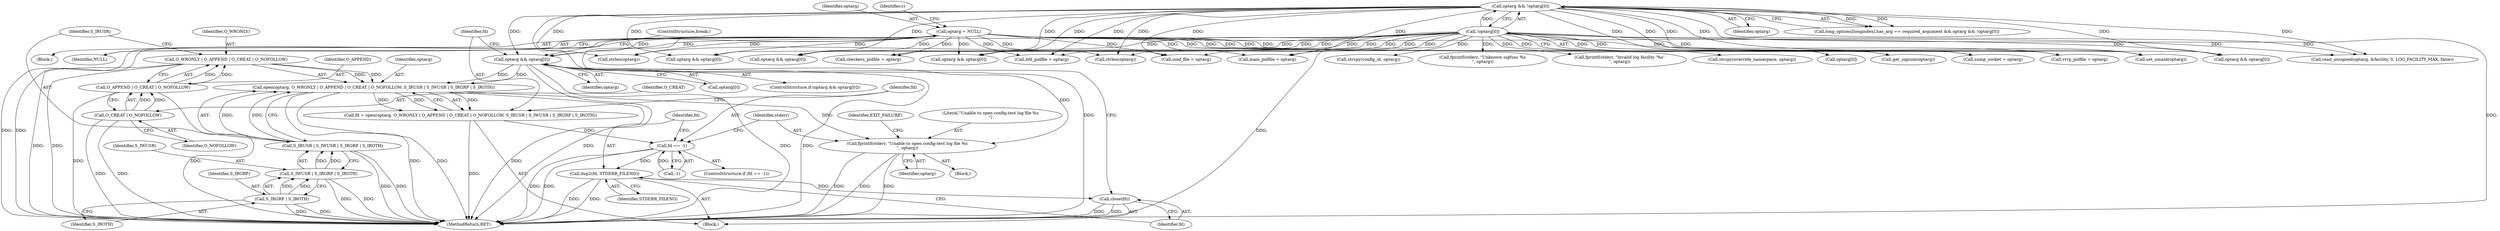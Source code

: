 digraph "0_keepalived_04f2d32871bb3b11d7dc024039952f2fe2750306@API" {
"1000419" [label="(Call,open(optarg, O_WRONLY | O_APPEND | O_CREAT | O_NOFOLLOW, S_IRUSR | S_IWUSR | S_IRGRP | S_IROTH))"];
"1000410" [label="(Call,optarg && optarg[0])"];
"1000180" [label="(Call,optarg && !optarg[0])"];
"1000182" [label="(Call,!optarg[0])"];
"1000190" [label="(Call,optarg = NULL)"];
"1000421" [label="(Call,O_WRONLY | O_APPEND | O_CREAT | O_NOFOLLOW)"];
"1000423" [label="(Call,O_APPEND | O_CREAT | O_NOFOLLOW)"];
"1000425" [label="(Call,O_CREAT | O_NOFOLLOW)"];
"1000428" [label="(Call,S_IRUSR | S_IWUSR | S_IRGRP | S_IROTH)"];
"1000430" [label="(Call,S_IWUSR | S_IRGRP | S_IROTH)"];
"1000432" [label="(Call,S_IRGRP | S_IROTH)"];
"1000417" [label="(Call,fd = open(optarg, O_WRONLY | O_APPEND | O_CREAT | O_NOFOLLOW, S_IRUSR | S_IWUSR | S_IRGRP | S_IROTH))"];
"1000436" [label="(Call,fd == -1)"];
"1000447" [label="(Call,dup2(fd, STDERR_FILENO))"];
"1000450" [label="(Call,close(fd))"];
"1000441" [label="(Call,fprintf(stderr, \"Unable to open config-test log file %s\n\", optarg))"];
"1000448" [label="(Identifier,fd)"];
"1000653" [label="(Call,optarg && optarg[0])"];
"1000422" [label="(Identifier,O_WRONLY)"];
"1000180" [label="(Call,optarg && !optarg[0])"];
"1000194" [label="(Identifier,c)"];
"1000438" [label="(Call,-1)"];
"1000420" [label="(Identifier,optarg)"];
"1000520" [label="(Call,optarg && optarg[0])"];
"1000417" [label="(Call,fd = open(optarg, O_WRONLY | O_APPEND | O_CREAT | O_NOFOLLOW, S_IRUSR | S_IWUSR | S_IRGRP | S_IROTH))"];
"1000411" [label="(Identifier,optarg)"];
"1000181" [label="(Identifier,optarg)"];
"1000444" [label="(Identifier,optarg)"];
"1000427" [label="(Identifier,O_NOFOLLOW)"];
"1000434" [label="(Identifier,S_IROTH)"];
"1000354" [label="(Call,optarg && optarg[0])"];
"1000561" [label="(Call,strcpy(config_id, optarg))"];
"1000447" [label="(Call,dup2(fd, STDERR_FILENO))"];
"1000450" [label="(Call,close(fd))"];
"1000191" [label="(Identifier,optarg)"];
"1000426" [label="(Identifier,O_CREAT)"];
"1000436" [label="(Call,fd == -1)"];
"1000421" [label="(Call,O_WRONLY | O_APPEND | O_CREAT | O_NOFOLLOW)"];
"1000544" [label="(Call,strlen(optarg))"];
"1000419" [label="(Call,open(optarg, O_WRONLY | O_APPEND | O_CREAT | O_NOFOLLOW, S_IRUSR | S_IWUSR | S_IRGRP | S_IROTH))"];
"1000576" [label="(Call,fprintf(stderr, \"Unknown sigfunc %s\n\", optarg))"];
"1000412" [label="(Call,optarg[0])"];
"1000449" [label="(Identifier,STDERR_FILENO)"];
"1000485" [label="(Call,checkers_pidfile = optarg)"];
"1000433" [label="(Identifier,S_IRGRP)"];
"1000441" [label="(Call,fprintf(stderr, \"Unable to open config-test log file %s\n\", optarg))"];
"1000435" [label="(ControlStructure,if (fd == -1))"];
"1000501" [label="(Call,bfd_pidfile = optarg)"];
"1000186" [label="(Block,)"];
"1000192" [label="(Identifier,NULL)"];
"1000747" [label="(MethodReturn,RET)"];
"1000558" [label="(Call,strlen(optarg))"];
"1000454" [label="(Call,conf_file = optarg)"];
"1000432" [label="(Call,S_IRGRP | S_IROTH)"];
"1000568" [label="(Call,get_signum(optarg))"];
"1000423" [label="(Call,O_APPEND | O_CREAT | O_NOFOLLOW)"];
"1000451" [label="(Identifier,fd)"];
"1000190" [label="(Call,optarg = NULL)"];
"1000511" [label="(Call,snmp_socket = optarg)"];
"1000409" [label="(ControlStructure,if (optarg && optarg[0]))"];
"1000496" [label="(Call,vrrp_pidfile = optarg)"];
"1000452" [label="(ControlStructure,break;)"];
"1000418" [label="(Identifier,fd)"];
"1000429" [label="(Identifier,S_IRUSR)"];
"1000182" [label="(Call,!optarg[0])"];
"1000172" [label="(Call,long_options[longindex].has_arg == required_argument && optarg && !optarg[0])"];
"1000442" [label="(Identifier,stderr)"];
"1000437" [label="(Identifier,fd)"];
"1000384" [label="(Call,set_umask(optarg))"];
"1000424" [label="(Identifier,O_APPEND)"];
"1000415" [label="(Block,)"];
"1000440" [label="(Block,)"];
"1000335" [label="(Call,fprintf(stderr, \"Invalid log facility '%s'\n\", optarg))"];
"1000428" [label="(Call,S_IRUSR | S_IWUSR | S_IRGRP | S_IROTH)"];
"1000431" [label="(Identifier,S_IWUSR)"];
"1000608" [label="(Call,optarg && optarg[0])"];
"1000328" [label="(Call,read_unsigned(optarg, &facility, 0, LOG_FACILITY_MAX, false))"];
"1000480" [label="(Call,main_pidfile = optarg)"];
"1000547" [label="(Call,strcpy(override_namespace, optarg))"];
"1000425" [label="(Call,O_CREAT | O_NOFOLLOW)"];
"1000446" [label="(Identifier,EXIT_FAILURE)"];
"1000443" [label="(Literal,\"Unable to open config-test log file %s\n\")"];
"1000410" [label="(Call,optarg && optarg[0])"];
"1000183" [label="(Call,optarg[0])"];
"1000430" [label="(Call,S_IWUSR | S_IRGRP | S_IROTH)"];
"1000419" -> "1000417"  [label="AST: "];
"1000419" -> "1000428"  [label="CFG: "];
"1000420" -> "1000419"  [label="AST: "];
"1000421" -> "1000419"  [label="AST: "];
"1000428" -> "1000419"  [label="AST: "];
"1000417" -> "1000419"  [label="CFG: "];
"1000419" -> "1000747"  [label="DDG: "];
"1000419" -> "1000747"  [label="DDG: "];
"1000419" -> "1000747"  [label="DDG: "];
"1000419" -> "1000417"  [label="DDG: "];
"1000419" -> "1000417"  [label="DDG: "];
"1000419" -> "1000417"  [label="DDG: "];
"1000410" -> "1000419"  [label="DDG: "];
"1000410" -> "1000419"  [label="DDG: "];
"1000421" -> "1000419"  [label="DDG: "];
"1000421" -> "1000419"  [label="DDG: "];
"1000428" -> "1000419"  [label="DDG: "];
"1000428" -> "1000419"  [label="DDG: "];
"1000419" -> "1000441"  [label="DDG: "];
"1000410" -> "1000409"  [label="AST: "];
"1000410" -> "1000411"  [label="CFG: "];
"1000410" -> "1000412"  [label="CFG: "];
"1000411" -> "1000410"  [label="AST: "];
"1000412" -> "1000410"  [label="AST: "];
"1000418" -> "1000410"  [label="CFG: "];
"1000452" -> "1000410"  [label="CFG: "];
"1000410" -> "1000747"  [label="DDG: "];
"1000410" -> "1000747"  [label="DDG: "];
"1000410" -> "1000747"  [label="DDG: "];
"1000180" -> "1000410"  [label="DDG: "];
"1000190" -> "1000410"  [label="DDG: "];
"1000182" -> "1000410"  [label="DDG: "];
"1000410" -> "1000441"  [label="DDG: "];
"1000180" -> "1000172"  [label="AST: "];
"1000180" -> "1000181"  [label="CFG: "];
"1000180" -> "1000182"  [label="CFG: "];
"1000181" -> "1000180"  [label="AST: "];
"1000182" -> "1000180"  [label="AST: "];
"1000172" -> "1000180"  [label="CFG: "];
"1000180" -> "1000747"  [label="DDG: "];
"1000180" -> "1000747"  [label="DDG: "];
"1000180" -> "1000172"  [label="DDG: "];
"1000180" -> "1000172"  [label="DDG: "];
"1000182" -> "1000180"  [label="DDG: "];
"1000180" -> "1000328"  [label="DDG: "];
"1000180" -> "1000354"  [label="DDG: "];
"1000180" -> "1000384"  [label="DDG: "];
"1000180" -> "1000454"  [label="DDG: "];
"1000180" -> "1000480"  [label="DDG: "];
"1000180" -> "1000485"  [label="DDG: "];
"1000180" -> "1000496"  [label="DDG: "];
"1000180" -> "1000501"  [label="DDG: "];
"1000180" -> "1000511"  [label="DDG: "];
"1000180" -> "1000520"  [label="DDG: "];
"1000180" -> "1000544"  [label="DDG: "];
"1000180" -> "1000558"  [label="DDG: "];
"1000180" -> "1000568"  [label="DDG: "];
"1000180" -> "1000608"  [label="DDG: "];
"1000180" -> "1000653"  [label="DDG: "];
"1000182" -> "1000183"  [label="CFG: "];
"1000183" -> "1000182"  [label="AST: "];
"1000182" -> "1000747"  [label="DDG: "];
"1000182" -> "1000328"  [label="DDG: "];
"1000182" -> "1000335"  [label="DDG: "];
"1000182" -> "1000354"  [label="DDG: "];
"1000182" -> "1000384"  [label="DDG: "];
"1000182" -> "1000454"  [label="DDG: "];
"1000182" -> "1000480"  [label="DDG: "];
"1000182" -> "1000485"  [label="DDG: "];
"1000182" -> "1000496"  [label="DDG: "];
"1000182" -> "1000501"  [label="DDG: "];
"1000182" -> "1000511"  [label="DDG: "];
"1000182" -> "1000520"  [label="DDG: "];
"1000182" -> "1000544"  [label="DDG: "];
"1000182" -> "1000547"  [label="DDG: "];
"1000182" -> "1000558"  [label="DDG: "];
"1000182" -> "1000561"  [label="DDG: "];
"1000182" -> "1000568"  [label="DDG: "];
"1000182" -> "1000576"  [label="DDG: "];
"1000182" -> "1000608"  [label="DDG: "];
"1000182" -> "1000653"  [label="DDG: "];
"1000190" -> "1000186"  [label="AST: "];
"1000190" -> "1000192"  [label="CFG: "];
"1000191" -> "1000190"  [label="AST: "];
"1000192" -> "1000190"  [label="AST: "];
"1000194" -> "1000190"  [label="CFG: "];
"1000190" -> "1000747"  [label="DDG: "];
"1000190" -> "1000747"  [label="DDG: "];
"1000190" -> "1000328"  [label="DDG: "];
"1000190" -> "1000354"  [label="DDG: "];
"1000190" -> "1000384"  [label="DDG: "];
"1000190" -> "1000454"  [label="DDG: "];
"1000190" -> "1000480"  [label="DDG: "];
"1000190" -> "1000485"  [label="DDG: "];
"1000190" -> "1000496"  [label="DDG: "];
"1000190" -> "1000501"  [label="DDG: "];
"1000190" -> "1000511"  [label="DDG: "];
"1000190" -> "1000520"  [label="DDG: "];
"1000190" -> "1000544"  [label="DDG: "];
"1000190" -> "1000558"  [label="DDG: "];
"1000190" -> "1000568"  [label="DDG: "];
"1000190" -> "1000608"  [label="DDG: "];
"1000190" -> "1000653"  [label="DDG: "];
"1000421" -> "1000423"  [label="CFG: "];
"1000422" -> "1000421"  [label="AST: "];
"1000423" -> "1000421"  [label="AST: "];
"1000429" -> "1000421"  [label="CFG: "];
"1000421" -> "1000747"  [label="DDG: "];
"1000421" -> "1000747"  [label="DDG: "];
"1000423" -> "1000421"  [label="DDG: "];
"1000423" -> "1000421"  [label="DDG: "];
"1000423" -> "1000425"  [label="CFG: "];
"1000424" -> "1000423"  [label="AST: "];
"1000425" -> "1000423"  [label="AST: "];
"1000423" -> "1000747"  [label="DDG: "];
"1000423" -> "1000747"  [label="DDG: "];
"1000425" -> "1000423"  [label="DDG: "];
"1000425" -> "1000423"  [label="DDG: "];
"1000425" -> "1000427"  [label="CFG: "];
"1000426" -> "1000425"  [label="AST: "];
"1000427" -> "1000425"  [label="AST: "];
"1000425" -> "1000747"  [label="DDG: "];
"1000425" -> "1000747"  [label="DDG: "];
"1000428" -> "1000430"  [label="CFG: "];
"1000429" -> "1000428"  [label="AST: "];
"1000430" -> "1000428"  [label="AST: "];
"1000428" -> "1000747"  [label="DDG: "];
"1000428" -> "1000747"  [label="DDG: "];
"1000430" -> "1000428"  [label="DDG: "];
"1000430" -> "1000428"  [label="DDG: "];
"1000430" -> "1000432"  [label="CFG: "];
"1000431" -> "1000430"  [label="AST: "];
"1000432" -> "1000430"  [label="AST: "];
"1000430" -> "1000747"  [label="DDG: "];
"1000430" -> "1000747"  [label="DDG: "];
"1000432" -> "1000430"  [label="DDG: "];
"1000432" -> "1000430"  [label="DDG: "];
"1000432" -> "1000434"  [label="CFG: "];
"1000433" -> "1000432"  [label="AST: "];
"1000434" -> "1000432"  [label="AST: "];
"1000432" -> "1000747"  [label="DDG: "];
"1000432" -> "1000747"  [label="DDG: "];
"1000417" -> "1000415"  [label="AST: "];
"1000418" -> "1000417"  [label="AST: "];
"1000437" -> "1000417"  [label="CFG: "];
"1000417" -> "1000747"  [label="DDG: "];
"1000417" -> "1000436"  [label="DDG: "];
"1000436" -> "1000435"  [label="AST: "];
"1000436" -> "1000438"  [label="CFG: "];
"1000437" -> "1000436"  [label="AST: "];
"1000438" -> "1000436"  [label="AST: "];
"1000442" -> "1000436"  [label="CFG: "];
"1000448" -> "1000436"  [label="CFG: "];
"1000436" -> "1000747"  [label="DDG: "];
"1000436" -> "1000747"  [label="DDG: "];
"1000438" -> "1000436"  [label="DDG: "];
"1000436" -> "1000447"  [label="DDG: "];
"1000447" -> "1000415"  [label="AST: "];
"1000447" -> "1000449"  [label="CFG: "];
"1000448" -> "1000447"  [label="AST: "];
"1000449" -> "1000447"  [label="AST: "];
"1000451" -> "1000447"  [label="CFG: "];
"1000447" -> "1000747"  [label="DDG: "];
"1000447" -> "1000747"  [label="DDG: "];
"1000447" -> "1000450"  [label="DDG: "];
"1000450" -> "1000415"  [label="AST: "];
"1000450" -> "1000451"  [label="CFG: "];
"1000451" -> "1000450"  [label="AST: "];
"1000452" -> "1000450"  [label="CFG: "];
"1000450" -> "1000747"  [label="DDG: "];
"1000450" -> "1000747"  [label="DDG: "];
"1000441" -> "1000440"  [label="AST: "];
"1000441" -> "1000444"  [label="CFG: "];
"1000442" -> "1000441"  [label="AST: "];
"1000443" -> "1000441"  [label="AST: "];
"1000444" -> "1000441"  [label="AST: "];
"1000446" -> "1000441"  [label="CFG: "];
"1000441" -> "1000747"  [label="DDG: "];
"1000441" -> "1000747"  [label="DDG: "];
"1000441" -> "1000747"  [label="DDG: "];
}
